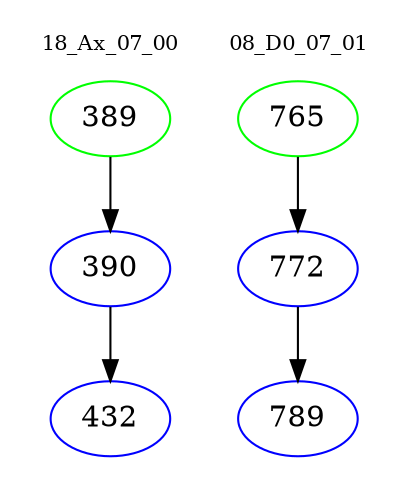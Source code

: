 digraph{
subgraph cluster_0 {
color = white
label = "18_Ax_07_00";
fontsize=10;
T0_389 [label="389", color="green"]
T0_389 -> T0_390 [color="black"]
T0_390 [label="390", color="blue"]
T0_390 -> T0_432 [color="black"]
T0_432 [label="432", color="blue"]
}
subgraph cluster_1 {
color = white
label = "08_D0_07_01";
fontsize=10;
T1_765 [label="765", color="green"]
T1_765 -> T1_772 [color="black"]
T1_772 [label="772", color="blue"]
T1_772 -> T1_789 [color="black"]
T1_789 [label="789", color="blue"]
}
}
